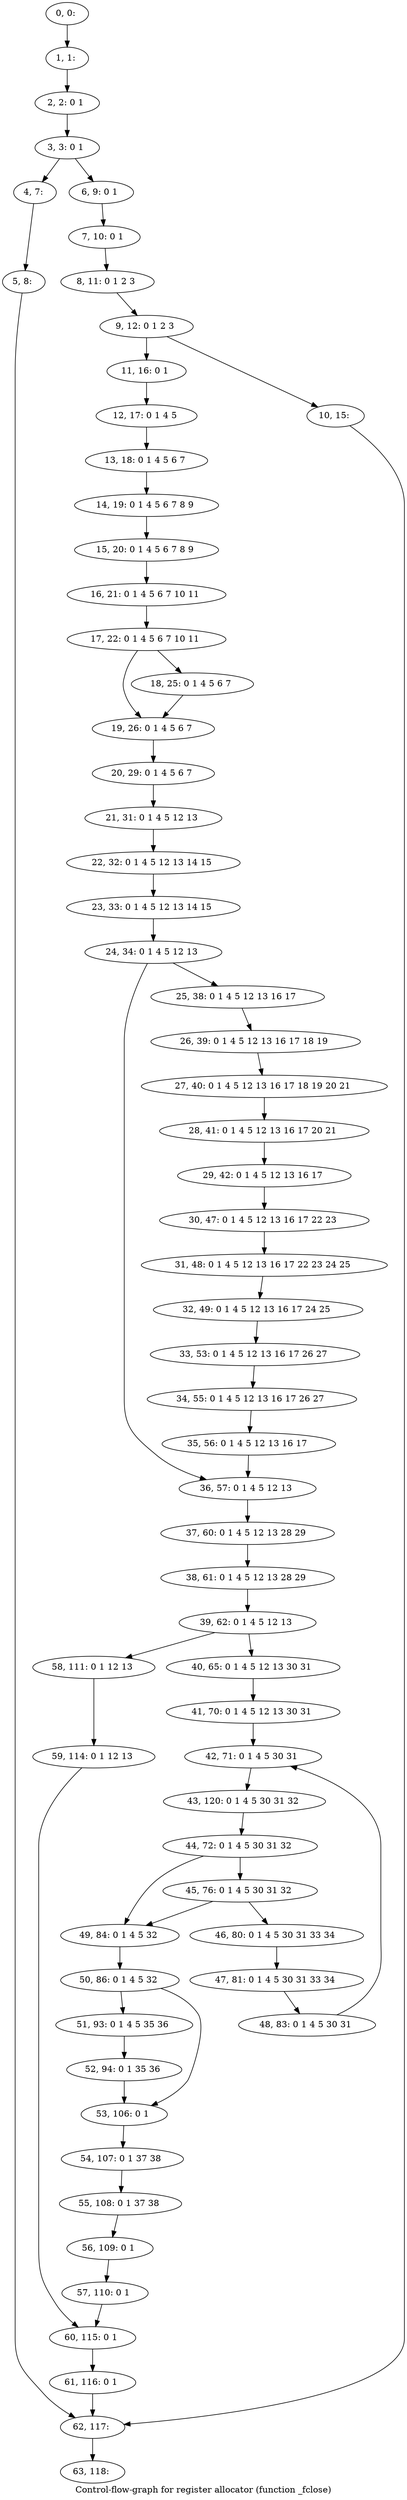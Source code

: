 digraph G {
graph [label="Control-flow-graph for register allocator (function _fclose)"]
0[label="0, 0: "];
1[label="1, 1: "];
2[label="2, 2: 0 1 "];
3[label="3, 3: 0 1 "];
4[label="4, 7: "];
5[label="5, 8: "];
6[label="6, 9: 0 1 "];
7[label="7, 10: 0 1 "];
8[label="8, 11: 0 1 2 3 "];
9[label="9, 12: 0 1 2 3 "];
10[label="10, 15: "];
11[label="11, 16: 0 1 "];
12[label="12, 17: 0 1 4 5 "];
13[label="13, 18: 0 1 4 5 6 7 "];
14[label="14, 19: 0 1 4 5 6 7 8 9 "];
15[label="15, 20: 0 1 4 5 6 7 8 9 "];
16[label="16, 21: 0 1 4 5 6 7 10 11 "];
17[label="17, 22: 0 1 4 5 6 7 10 11 "];
18[label="18, 25: 0 1 4 5 6 7 "];
19[label="19, 26: 0 1 4 5 6 7 "];
20[label="20, 29: 0 1 4 5 6 7 "];
21[label="21, 31: 0 1 4 5 12 13 "];
22[label="22, 32: 0 1 4 5 12 13 14 15 "];
23[label="23, 33: 0 1 4 5 12 13 14 15 "];
24[label="24, 34: 0 1 4 5 12 13 "];
25[label="25, 38: 0 1 4 5 12 13 16 17 "];
26[label="26, 39: 0 1 4 5 12 13 16 17 18 19 "];
27[label="27, 40: 0 1 4 5 12 13 16 17 18 19 20 21 "];
28[label="28, 41: 0 1 4 5 12 13 16 17 20 21 "];
29[label="29, 42: 0 1 4 5 12 13 16 17 "];
30[label="30, 47: 0 1 4 5 12 13 16 17 22 23 "];
31[label="31, 48: 0 1 4 5 12 13 16 17 22 23 24 25 "];
32[label="32, 49: 0 1 4 5 12 13 16 17 24 25 "];
33[label="33, 53: 0 1 4 5 12 13 16 17 26 27 "];
34[label="34, 55: 0 1 4 5 12 13 16 17 26 27 "];
35[label="35, 56: 0 1 4 5 12 13 16 17 "];
36[label="36, 57: 0 1 4 5 12 13 "];
37[label="37, 60: 0 1 4 5 12 13 28 29 "];
38[label="38, 61: 0 1 4 5 12 13 28 29 "];
39[label="39, 62: 0 1 4 5 12 13 "];
40[label="40, 65: 0 1 4 5 12 13 30 31 "];
41[label="41, 70: 0 1 4 5 12 13 30 31 "];
42[label="42, 71: 0 1 4 5 30 31 "];
43[label="43, 120: 0 1 4 5 30 31 32 "];
44[label="44, 72: 0 1 4 5 30 31 32 "];
45[label="45, 76: 0 1 4 5 30 31 32 "];
46[label="46, 80: 0 1 4 5 30 31 33 34 "];
47[label="47, 81: 0 1 4 5 30 31 33 34 "];
48[label="48, 83: 0 1 4 5 30 31 "];
49[label="49, 84: 0 1 4 5 32 "];
50[label="50, 86: 0 1 4 5 32 "];
51[label="51, 93: 0 1 4 5 35 36 "];
52[label="52, 94: 0 1 35 36 "];
53[label="53, 106: 0 1 "];
54[label="54, 107: 0 1 37 38 "];
55[label="55, 108: 0 1 37 38 "];
56[label="56, 109: 0 1 "];
57[label="57, 110: 0 1 "];
58[label="58, 111: 0 1 12 13 "];
59[label="59, 114: 0 1 12 13 "];
60[label="60, 115: 0 1 "];
61[label="61, 116: 0 1 "];
62[label="62, 117: "];
63[label="63, 118: "];
0->1 ;
1->2 ;
2->3 ;
3->4 ;
3->6 ;
4->5 ;
5->62 ;
6->7 ;
7->8 ;
8->9 ;
9->10 ;
9->11 ;
10->62 ;
11->12 ;
12->13 ;
13->14 ;
14->15 ;
15->16 ;
16->17 ;
17->18 ;
17->19 ;
18->19 ;
19->20 ;
20->21 ;
21->22 ;
22->23 ;
23->24 ;
24->25 ;
24->36 ;
25->26 ;
26->27 ;
27->28 ;
28->29 ;
29->30 ;
30->31 ;
31->32 ;
32->33 ;
33->34 ;
34->35 ;
35->36 ;
36->37 ;
37->38 ;
38->39 ;
39->40 ;
39->58 ;
40->41 ;
41->42 ;
42->43 ;
43->44 ;
44->45 ;
44->49 ;
45->46 ;
45->49 ;
46->47 ;
47->48 ;
48->42 ;
49->50 ;
50->51 ;
50->53 ;
51->52 ;
52->53 ;
53->54 ;
54->55 ;
55->56 ;
56->57 ;
57->60 ;
58->59 ;
59->60 ;
60->61 ;
61->62 ;
62->63 ;
}
